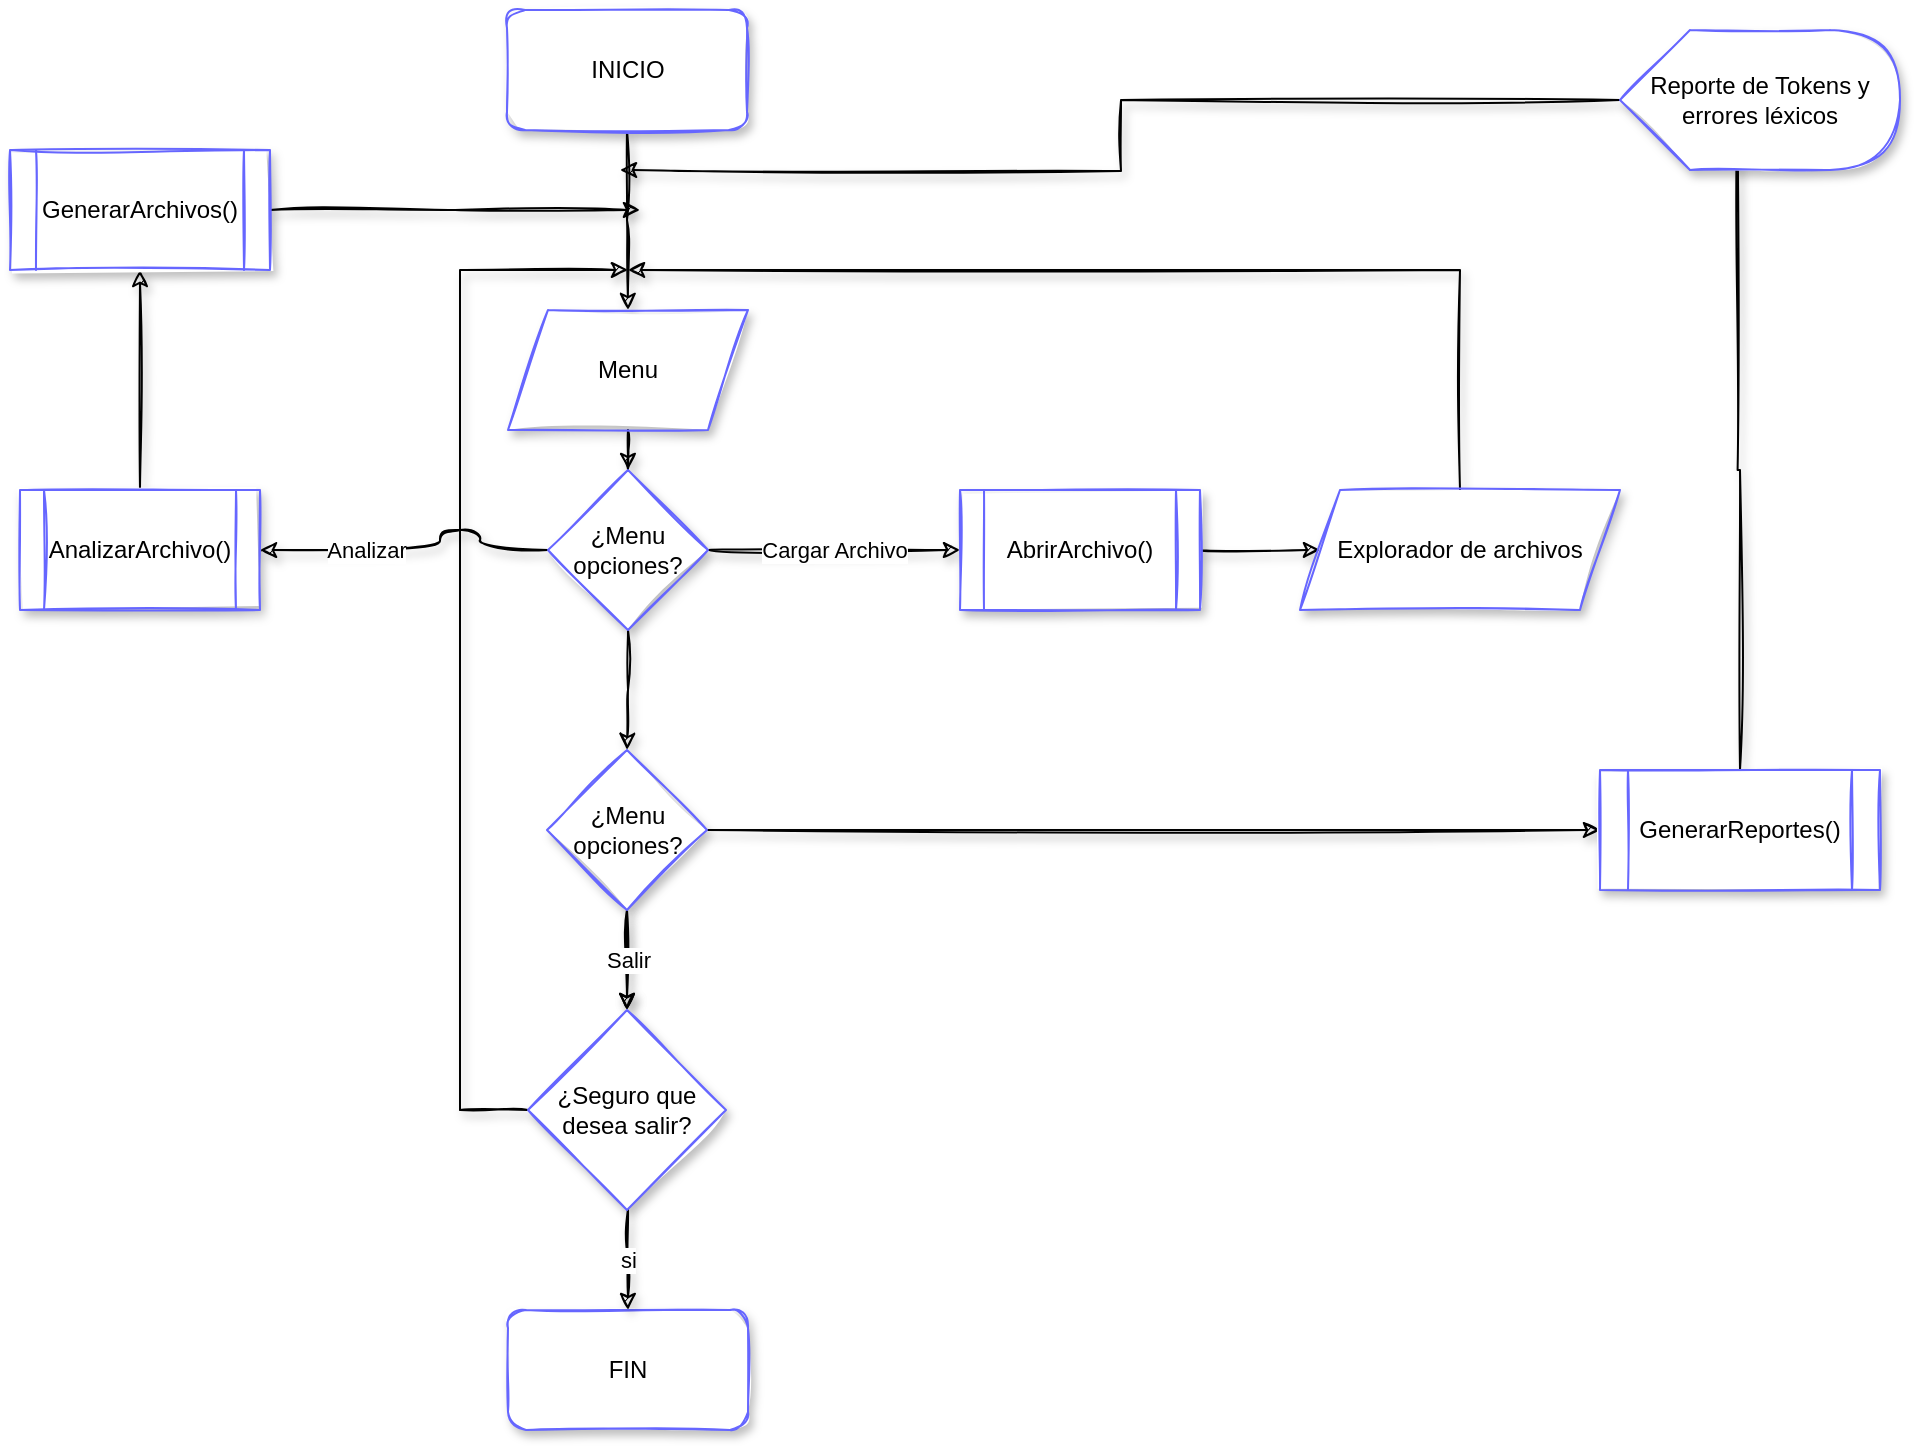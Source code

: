 <mxfile version="15.2.9" type="device"><diagram id="C5RBs43oDa-KdzZeNtuy" name="Page-1"><mxGraphModel dx="1488" dy="1982" grid="1" gridSize="10" guides="1" tooltips="1" connect="1" arrows="1" fold="1" page="1" pageScale="1" pageWidth="827" pageHeight="1169" math="0" shadow="0"><root><mxCell id="WIyWlLk6GJQsqaUBKTNV-0"/><mxCell id="WIyWlLk6GJQsqaUBKTNV-1" parent="WIyWlLk6GJQsqaUBKTNV-0"/><mxCell id="iL5sruenOAFK6GxlNHf0-5" value="" style="edgeStyle=orthogonalEdgeStyle;rounded=0;orthogonalLoop=1;jettySize=auto;html=1;sketch=1;shadow=1;" edge="1" parent="WIyWlLk6GJQsqaUBKTNV-1" source="iL5sruenOAFK6GxlNHf0-2" target="iL5sruenOAFK6GxlNHf0-3"><mxGeometry relative="1" as="geometry"/></mxCell><mxCell id="iL5sruenOAFK6GxlNHf0-2" value="INICIO" style="rounded=1;whiteSpace=wrap;html=1;shadow=1;sketch=1;fillStyle=auto;fillColor=#FFFFFF;strokeColor=#6666FF;glass=0;" vertex="1" parent="WIyWlLk6GJQsqaUBKTNV-1"><mxGeometry x="353.5" y="-40" width="120" height="60" as="geometry"/></mxCell><mxCell id="iL5sruenOAFK6GxlNHf0-8" value="" style="edgeStyle=orthogonalEdgeStyle;rounded=0;sketch=1;orthogonalLoop=1;jettySize=auto;html=1;shadow=1;" edge="1" parent="WIyWlLk6GJQsqaUBKTNV-1" source="iL5sruenOAFK6GxlNHf0-3" target="iL5sruenOAFK6GxlNHf0-7"><mxGeometry relative="1" as="geometry"/></mxCell><mxCell id="iL5sruenOAFK6GxlNHf0-3" value="Menu" style="shape=parallelogram;perimeter=parallelogramPerimeter;whiteSpace=wrap;html=1;fixedSize=1;shadow=1;glass=0;sketch=1;strokeColor=#6666FF;fillColor=#FFFFFF;gradientColor=none;gradientDirection=south;" vertex="1" parent="WIyWlLk6GJQsqaUBKTNV-1"><mxGeometry x="354" y="110" width="120" height="60" as="geometry"/></mxCell><mxCell id="iL5sruenOAFK6GxlNHf0-10" value="" style="edgeStyle=orthogonalEdgeStyle;rounded=0;sketch=1;orthogonalLoop=1;jettySize=auto;html=1;shadow=1;" edge="1" parent="WIyWlLk6GJQsqaUBKTNV-1" source="iL5sruenOAFK6GxlNHf0-7" target="iL5sruenOAFK6GxlNHf0-9"><mxGeometry relative="1" as="geometry"/></mxCell><mxCell id="iL5sruenOAFK6GxlNHf0-19" value="Analizar" style="edgeStyle=orthogonalEdgeStyle;sketch=1;orthogonalLoop=1;jettySize=auto;html=1;shadow=1;curved=1;exitX=0;exitY=0.5;exitDx=0;exitDy=0;entryX=1;entryY=0.5;entryDx=0;entryDy=0;" edge="1" parent="WIyWlLk6GJQsqaUBKTNV-1" source="iL5sruenOAFK6GxlNHf0-7" target="iL5sruenOAFK6GxlNHf0-27"><mxGeometry x="0.351" relative="1" as="geometry"><mxPoint x="240" y="230" as="targetPoint"/><Array as="points"><mxPoint x="340" y="230"/><mxPoint x="340" y="220"/><mxPoint x="320" y="220"/><mxPoint x="320" y="230"/></Array><mxPoint as="offset"/></mxGeometry></mxCell><mxCell id="iL5sruenOAFK6GxlNHf0-22" value="Cargar Archivo" style="edgeStyle=orthogonalEdgeStyle;curved=1;sketch=1;orthogonalLoop=1;jettySize=auto;html=1;shadow=1;" edge="1" parent="WIyWlLk6GJQsqaUBKTNV-1" source="iL5sruenOAFK6GxlNHf0-7" target="iL5sruenOAFK6GxlNHf0-21"><mxGeometry relative="1" as="geometry"/></mxCell><mxCell id="iL5sruenOAFK6GxlNHf0-7" value="¿Menu opciones?" style="rhombus;whiteSpace=wrap;html=1;shadow=1;strokeColor=#6666FF;fillColor=#FFFFFF;gradientDirection=south;glass=0;sketch=1;" vertex="1" parent="WIyWlLk6GJQsqaUBKTNV-1"><mxGeometry x="374" y="190" width="80" height="80" as="geometry"/></mxCell><mxCell id="iL5sruenOAFK6GxlNHf0-14" value="" style="edgeStyle=orthogonalEdgeStyle;rounded=0;sketch=1;orthogonalLoop=1;jettySize=auto;html=1;shadow=1;" edge="1" parent="WIyWlLk6GJQsqaUBKTNV-1" source="iL5sruenOAFK6GxlNHf0-9" target="iL5sruenOAFK6GxlNHf0-13"><mxGeometry relative="1" as="geometry"/></mxCell><mxCell id="iL5sruenOAFK6GxlNHf0-16" value="Salir" style="edgeStyle=orthogonalEdgeStyle;rounded=0;sketch=1;orthogonalLoop=1;jettySize=auto;html=1;shadow=1;" edge="1" parent="WIyWlLk6GJQsqaUBKTNV-1" source="iL5sruenOAFK6GxlNHf0-9" target="iL5sruenOAFK6GxlNHf0-13"><mxGeometry relative="1" as="geometry"/></mxCell><mxCell id="iL5sruenOAFK6GxlNHf0-31" style="edgeStyle=orthogonalEdgeStyle;rounded=0;sketch=1;orthogonalLoop=1;jettySize=auto;html=1;shadow=1;entryX=0;entryY=0.5;entryDx=0;entryDy=0;" edge="1" parent="WIyWlLk6GJQsqaUBKTNV-1" source="iL5sruenOAFK6GxlNHf0-9" target="iL5sruenOAFK6GxlNHf0-32"><mxGeometry relative="1" as="geometry"><mxPoint x="550" y="370" as="targetPoint"/></mxGeometry></mxCell><mxCell id="iL5sruenOAFK6GxlNHf0-9" value="¿Menu opciones?" style="rhombus;whiteSpace=wrap;html=1;shadow=1;strokeColor=#6666FF;fillColor=#FFFFFF;gradientDirection=south;glass=0;sketch=1;" vertex="1" parent="WIyWlLk6GJQsqaUBKTNV-1"><mxGeometry x="373.5" y="330" width="80" height="80" as="geometry"/></mxCell><mxCell id="iL5sruenOAFK6GxlNHf0-11" value="FIN" style="rounded=1;whiteSpace=wrap;html=1;shadow=1;glass=0;sketch=1;strokeColor=#6666FF;fillColor=#FFFFFF;gradientColor=none;gradientDirection=south;" vertex="1" parent="WIyWlLk6GJQsqaUBKTNV-1"><mxGeometry x="354" y="610" width="120" height="60" as="geometry"/></mxCell><mxCell id="iL5sruenOAFK6GxlNHf0-15" value="si" style="edgeStyle=orthogonalEdgeStyle;rounded=0;sketch=1;orthogonalLoop=1;jettySize=auto;html=1;entryX=0.5;entryY=0;entryDx=0;entryDy=0;shadow=1;" edge="1" parent="WIyWlLk6GJQsqaUBKTNV-1" source="iL5sruenOAFK6GxlNHf0-13" target="iL5sruenOAFK6GxlNHf0-11"><mxGeometry relative="1" as="geometry"><Array as="points"><mxPoint x="414" y="585"/></Array></mxGeometry></mxCell><mxCell id="iL5sruenOAFK6GxlNHf0-18" style="edgeStyle=orthogonalEdgeStyle;rounded=0;sketch=1;orthogonalLoop=1;jettySize=auto;html=1;shadow=1;" edge="1" parent="WIyWlLk6GJQsqaUBKTNV-1" source="iL5sruenOAFK6GxlNHf0-13"><mxGeometry relative="1" as="geometry"><mxPoint x="414" y="90" as="targetPoint"/><Array as="points"><mxPoint x="330" y="510"/><mxPoint x="330" y="90"/><mxPoint x="414" y="90"/></Array></mxGeometry></mxCell><mxCell id="iL5sruenOAFK6GxlNHf0-13" value="¿Seguro que desea salir?" style="rhombus;whiteSpace=wrap;html=1;shadow=1;strokeColor=#6666FF;fillColor=#FFFFFF;gradientDirection=south;glass=0;sketch=1;" vertex="1" parent="WIyWlLk6GJQsqaUBKTNV-1"><mxGeometry x="364" y="460" width="99" height="100" as="geometry"/></mxCell><mxCell id="iL5sruenOAFK6GxlNHf0-24" style="edgeStyle=orthogonalEdgeStyle;curved=1;sketch=1;orthogonalLoop=1;jettySize=auto;html=1;entryX=0;entryY=0.5;entryDx=0;entryDy=0;shadow=1;" edge="1" parent="WIyWlLk6GJQsqaUBKTNV-1" source="iL5sruenOAFK6GxlNHf0-21" target="iL5sruenOAFK6GxlNHf0-23"><mxGeometry relative="1" as="geometry"/></mxCell><mxCell id="iL5sruenOAFK6GxlNHf0-21" value="AbrirArchivo()" style="shape=process;whiteSpace=wrap;html=1;backgroundOutline=1;shadow=1;strokeColor=#6666FF;fillColor=#FFFFFF;gradientDirection=south;glass=0;sketch=1;" vertex="1" parent="WIyWlLk6GJQsqaUBKTNV-1"><mxGeometry x="580" y="200" width="120" height="60" as="geometry"/></mxCell><mxCell id="iL5sruenOAFK6GxlNHf0-25" style="edgeStyle=orthogonalEdgeStyle;sketch=1;orthogonalLoop=1;jettySize=auto;html=1;shadow=1;rounded=0;" edge="1" parent="WIyWlLk6GJQsqaUBKTNV-1" source="iL5sruenOAFK6GxlNHf0-23"><mxGeometry relative="1" as="geometry"><mxPoint x="414" y="90" as="targetPoint"/><Array as="points"><mxPoint x="830" y="90"/><mxPoint x="414" y="90"/></Array></mxGeometry></mxCell><mxCell id="iL5sruenOAFK6GxlNHf0-23" value="Explorador de archivos" style="shape=parallelogram;perimeter=parallelogramPerimeter;whiteSpace=wrap;html=1;fixedSize=1;shadow=1;glass=0;sketch=1;strokeColor=#6666FF;fillColor=#FFFFFF;gradientColor=none;gradientDirection=south;" vertex="1" parent="WIyWlLk6GJQsqaUBKTNV-1"><mxGeometry x="750" y="200" width="160" height="60" as="geometry"/></mxCell><mxCell id="iL5sruenOAFK6GxlNHf0-29" value="" style="edgeStyle=orthogonalEdgeStyle;rounded=0;sketch=1;orthogonalLoop=1;jettySize=auto;html=1;shadow=1;" edge="1" parent="WIyWlLk6GJQsqaUBKTNV-1" source="iL5sruenOAFK6GxlNHf0-27" target="iL5sruenOAFK6GxlNHf0-28"><mxGeometry relative="1" as="geometry"/></mxCell><mxCell id="iL5sruenOAFK6GxlNHf0-27" value="AnalizarArchivo()" style="shape=process;whiteSpace=wrap;html=1;backgroundOutline=1;shadow=1;strokeColor=#6666FF;fillColor=#FFFFFF;gradientDirection=south;glass=0;sketch=1;" vertex="1" parent="WIyWlLk6GJQsqaUBKTNV-1"><mxGeometry x="110" y="200" width="120" height="60" as="geometry"/></mxCell><mxCell id="iL5sruenOAFK6GxlNHf0-30" style="edgeStyle=orthogonalEdgeStyle;rounded=0;sketch=1;orthogonalLoop=1;jettySize=auto;html=1;shadow=1;" edge="1" parent="WIyWlLk6GJQsqaUBKTNV-1" source="iL5sruenOAFK6GxlNHf0-28"><mxGeometry relative="1" as="geometry"><mxPoint x="420" y="60" as="targetPoint"/></mxGeometry></mxCell><mxCell id="iL5sruenOAFK6GxlNHf0-28" value="GenerarArchivos()" style="shape=process;whiteSpace=wrap;html=1;backgroundOutline=1;shadow=1;strokeColor=#6666FF;fillColor=#FFFFFF;gradientDirection=south;glass=0;sketch=1;" vertex="1" parent="WIyWlLk6GJQsqaUBKTNV-1"><mxGeometry x="105" y="30" width="130" height="60" as="geometry"/></mxCell><mxCell id="iL5sruenOAFK6GxlNHf0-34" style="edgeStyle=orthogonalEdgeStyle;rounded=0;sketch=1;orthogonalLoop=1;jettySize=auto;html=1;entryX=0;entryY=0;entryDx=58.75;entryDy=40;entryPerimeter=0;shadow=1;" edge="1" parent="WIyWlLk6GJQsqaUBKTNV-1" source="iL5sruenOAFK6GxlNHf0-32" target="iL5sruenOAFK6GxlNHf0-33"><mxGeometry relative="1" as="geometry"/></mxCell><mxCell id="iL5sruenOAFK6GxlNHf0-32" value="GenerarReportes()" style="shape=process;whiteSpace=wrap;html=1;backgroundOutline=1;shadow=1;strokeColor=#6666FF;fillColor=#FFFFFF;gradientDirection=south;glass=0;sketch=1;" vertex="1" parent="WIyWlLk6GJQsqaUBKTNV-1"><mxGeometry x="900" y="340" width="140" height="60" as="geometry"/></mxCell><mxCell id="iL5sruenOAFK6GxlNHf0-35" style="edgeStyle=orthogonalEdgeStyle;rounded=0;sketch=1;orthogonalLoop=1;jettySize=auto;html=1;shadow=1;" edge="1" parent="WIyWlLk6GJQsqaUBKTNV-1" source="iL5sruenOAFK6GxlNHf0-33"><mxGeometry relative="1" as="geometry"><mxPoint x="410" y="40" as="targetPoint"/></mxGeometry></mxCell><mxCell id="iL5sruenOAFK6GxlNHf0-33" value="&lt;div&gt;&lt;span&gt;&lt;font style=&quot;font-size: 12px&quot;&gt;Reporte de Tokens y errores léxicos&lt;/font&gt;&lt;/span&gt;&lt;/div&gt;" style="shape=display;whiteSpace=wrap;html=1;shadow=1;glass=0;sketch=1;strokeColor=#6666FF;fillColor=#FFFFFF;gradientColor=none;gradientDirection=south;align=center;" vertex="1" parent="WIyWlLk6GJQsqaUBKTNV-1"><mxGeometry x="910" y="-30" width="140" height="70" as="geometry"/></mxCell></root></mxGraphModel></diagram></mxfile>